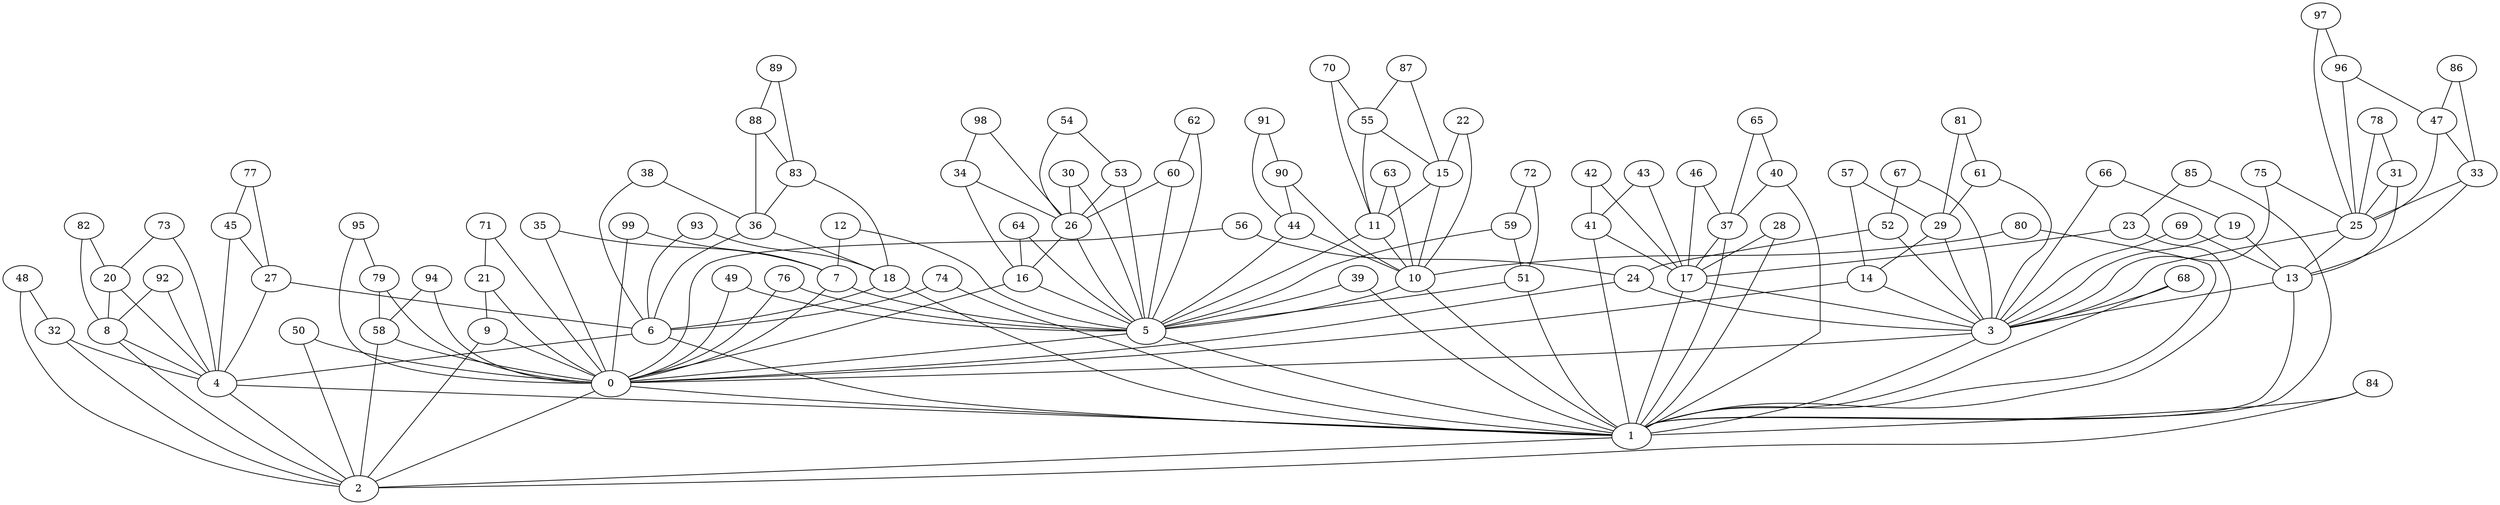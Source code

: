 graph {
	0 [label=0]
	1 [label=1]
	2 [label=2]
	3 [label=3]
	4 [label=4]
	5 [label=5]
	6 [label=6]
	7 [label=7]
	8 [label=8]
	9 [label=9]
	10 [label=10]
	11 [label=11]
	12 [label=12]
	13 [label=13]
	14 [label=14]
	15 [label=15]
	16 [label=16]
	17 [label=17]
	18 [label=18]
	19 [label=19]
	20 [label=20]
	21 [label=21]
	22 [label=22]
	23 [label=23]
	24 [label=24]
	25 [label=25]
	26 [label=26]
	27 [label=27]
	28 [label=28]
	29 [label=29]
	30 [label=30]
	31 [label=31]
	32 [label=32]
	33 [label=33]
	34 [label=34]
	35 [label=35]
	36 [label=36]
	37 [label=37]
	38 [label=38]
	39 [label=39]
	40 [label=40]
	41 [label=41]
	42 [label=42]
	43 [label=43]
	44 [label=44]
	45 [label=45]
	46 [label=46]
	47 [label=47]
	48 [label=48]
	49 [label=49]
	50 [label=50]
	51 [label=51]
	52 [label=52]
	53 [label=53]
	54 [label=54]
	55 [label=55]
	56 [label=56]
	57 [label=57]
	58 [label=58]
	59 [label=59]
	60 [label=60]
	61 [label=61]
	62 [label=62]
	63 [label=63]
	64 [label=64]
	65 [label=65]
	66 [label=66]
	67 [label=67]
	68 [label=68]
	69 [label=69]
	70 [label=70]
	71 [label=71]
	72 [label=72]
	73 [label=73]
	74 [label=74]
	75 [label=75]
	76 [label=76]
	77 [label=77]
	78 [label=78]
	79 [label=79]
	80 [label=80]
	81 [label=81]
	82 [label=82]
	83 [label=83]
	84 [label=84]
	85 [label=85]
	86 [label=86]
	87 [label=87]
	88 [label=88]
	89 [label=89]
	90 [label=90]
	91 [label=91]
	92 [label=92]
	93 [label=93]
	94 [label=94]
	95 [label=95]
	96 [label=96]
	97 [label=97]
	98 [label=98]
	99 [label=99]
	0 -- 1
	1 -- 2
	2 -- 0
	3 -- 0
	3 -- 1
	4 -- 1
	4 -- 2
	5 -- 0
	5 -- 1
	6 -- 4
	6 -- 1
	7 -- 5
	7 -- 0
	8 -- 4
	8 -- 2
	9 -- 2
	9 -- 0
	10 -- 5
	10 -- 1
	11 -- 10
	11 -- 5
	12 -- 7
	12 -- 5
	13 -- 3
	13 -- 1
	14 -- 3
	14 -- 0
	15 -- 11
	15 -- 10
	16 -- 5
	16 -- 0
	17 -- 3
	17 -- 1
	18 -- 6
	18 -- 1
	19 -- 13
	19 -- 3
	20 -- 8
	20 -- 4
	21 -- 9
	21 -- 0
	22 -- 15
	22 -- 10
	23 -- 17
	23 -- 1
	24 -- 3
	24 -- 0
	25 -- 13
	25 -- 3
	26 -- 16
	26 -- 5
	27 -- 6
	27 -- 4
	28 -- 17
	28 -- 1
	29 -- 14
	29 -- 3
	30 -- 26
	30 -- 5
	31 -- 25
	31 -- 13
	32 -- 4
	32 -- 2
	33 -- 25
	33 -- 13
	34 -- 26
	34 -- 16
	35 -- 7
	35 -- 0
	36 -- 18
	36 -- 6
	37 -- 17
	37 -- 1
	38 -- 36
	38 -- 6
	39 -- 5
	39 -- 1
	40 -- 37
	40 -- 1
	41 -- 17
	41 -- 1
	42 -- 41
	42 -- 17
	43 -- 41
	43 -- 17
	44 -- 10
	44 -- 5
	45 -- 27
	45 -- 4
	46 -- 37
	46 -- 17
	47 -- 33
	47 -- 25
	48 -- 32
	48 -- 2
	49 -- 5
	49 -- 0
	50 -- 2
	50 -- 0
	51 -- 5
	51 -- 1
	52 -- 24
	52 -- 3
	53 -- 26
	53 -- 5
	54 -- 53
	54 -- 26
	55 -- 15
	55 -- 11
	56 -- 24
	56 -- 0
	57 -- 29
	57 -- 14
	58 -- 2
	58 -- 0
	59 -- 51
	59 -- 5
	60 -- 26
	60 -- 5
	61 -- 29
	61 -- 3
	62 -- 60
	62 -- 5
	63 -- 11
	63 -- 10
	64 -- 16
	64 -- 5
	65 -- 40
	65 -- 37
	66 -- 19
	66 -- 3
	67 -- 52
	67 -- 3
	68 -- 3
	68 -- 1
	69 -- 13
	69 -- 3
	70 -- 55
	70 -- 11
	71 -- 21
	71 -- 0
	72 -- 59
	72 -- 51
	73 -- 20
	73 -- 4
	74 -- 6
	74 -- 1
	75 -- 25
	75 -- 3
	76 -- 5
	76 -- 0
	77 -- 45
	77 -- 27
	78 -- 31
	78 -- 25
	79 -- 58
	79 -- 0
	80 -- 10
	80 -- 1
	81 -- 61
	81 -- 29
	82 -- 20
	82 -- 8
	83 -- 36
	83 -- 18
	84 -- 1
	84 -- 2
	85 -- 23
	85 -- 1
	86 -- 47
	86 -- 33
	87 -- 55
	87 -- 15
	88 -- 83
	88 -- 36
	89 -- 88
	89 -- 83
	90 -- 44
	90 -- 10
	91 -- 90
	91 -- 44
	92 -- 8
	92 -- 4
	93 -- 18
	93 -- 6
	94 -- 58
	94 -- 0
	95 -- 79
	95 -- 0
	96 -- 47
	96 -- 25
	97 -- 96
	97 -- 25
	98 -- 34
	98 -- 26
	99 -- 7
	99 -- 0
}

